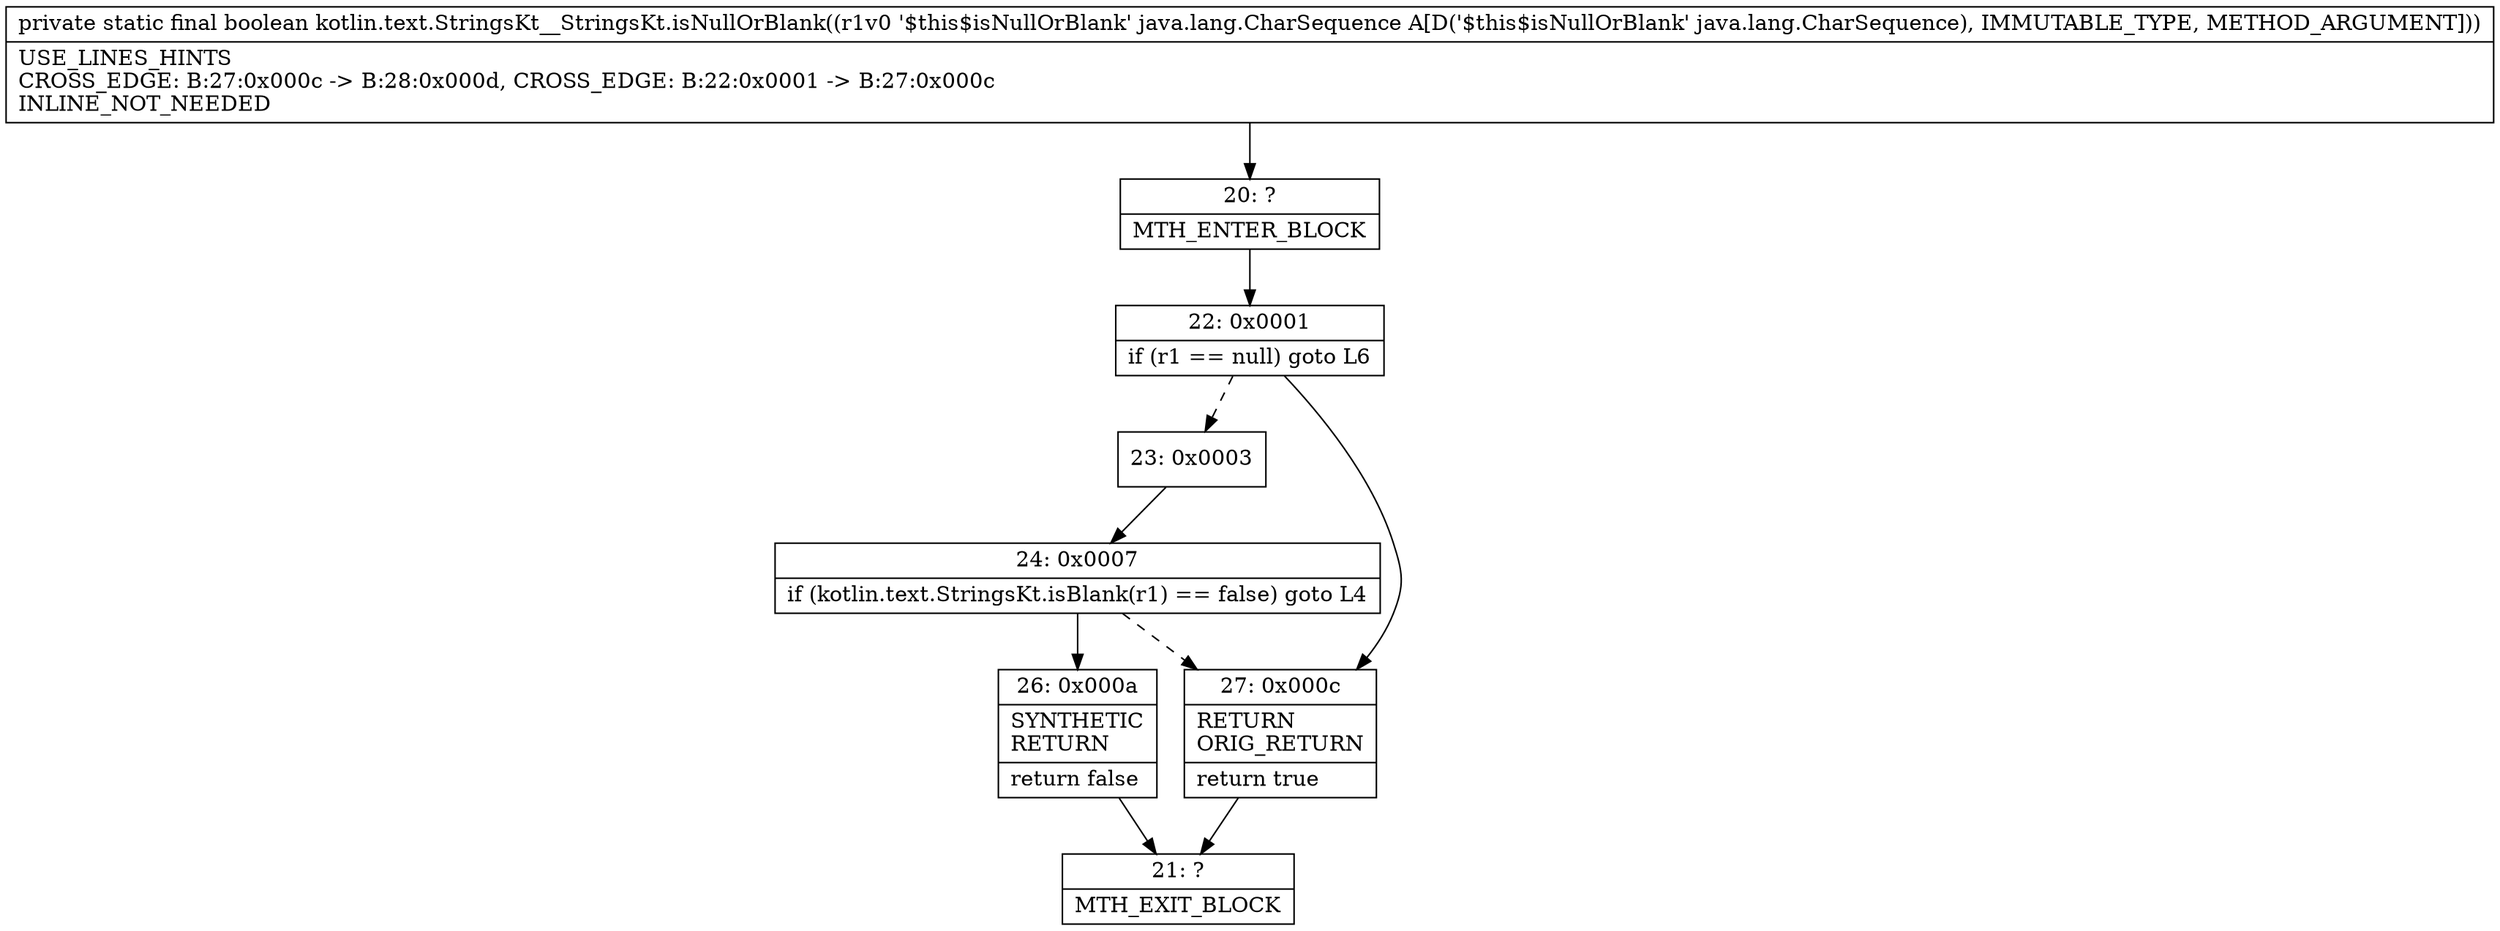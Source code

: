digraph "CFG forkotlin.text.StringsKt__StringsKt.isNullOrBlank(Ljava\/lang\/CharSequence;)Z" {
Node_20 [shape=record,label="{20\:\ ?|MTH_ENTER_BLOCK\l}"];
Node_22 [shape=record,label="{22\:\ 0x0001|if (r1 == null) goto L6\l}"];
Node_23 [shape=record,label="{23\:\ 0x0003}"];
Node_24 [shape=record,label="{24\:\ 0x0007|if (kotlin.text.StringsKt.isBlank(r1) == false) goto L4\l}"];
Node_26 [shape=record,label="{26\:\ 0x000a|SYNTHETIC\lRETURN\l|return false\l}"];
Node_21 [shape=record,label="{21\:\ ?|MTH_EXIT_BLOCK\l}"];
Node_27 [shape=record,label="{27\:\ 0x000c|RETURN\lORIG_RETURN\l|return true\l}"];
MethodNode[shape=record,label="{private static final boolean kotlin.text.StringsKt__StringsKt.isNullOrBlank((r1v0 '$this$isNullOrBlank' java.lang.CharSequence A[D('$this$isNullOrBlank' java.lang.CharSequence), IMMUTABLE_TYPE, METHOD_ARGUMENT]))  | USE_LINES_HINTS\lCROSS_EDGE: B:27:0x000c \-\> B:28:0x000d, CROSS_EDGE: B:22:0x0001 \-\> B:27:0x000c\lINLINE_NOT_NEEDED\l}"];
MethodNode -> Node_20;Node_20 -> Node_22;
Node_22 -> Node_23[style=dashed];
Node_22 -> Node_27;
Node_23 -> Node_24;
Node_24 -> Node_26;
Node_24 -> Node_27[style=dashed];
Node_26 -> Node_21;
Node_27 -> Node_21;
}


